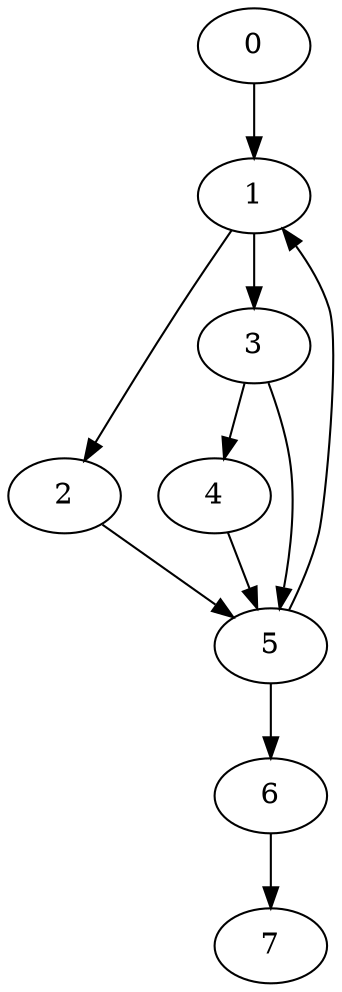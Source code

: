 digraph {
	0
	1
	2
	3
	4
	5
	6
	7
	0 -> 1
	5 -> 1
	1 -> 2
	1 -> 3
	3 -> 4
	2 -> 5
	3 -> 5
	4 -> 5
	5 -> 6
	6 -> 7
}
